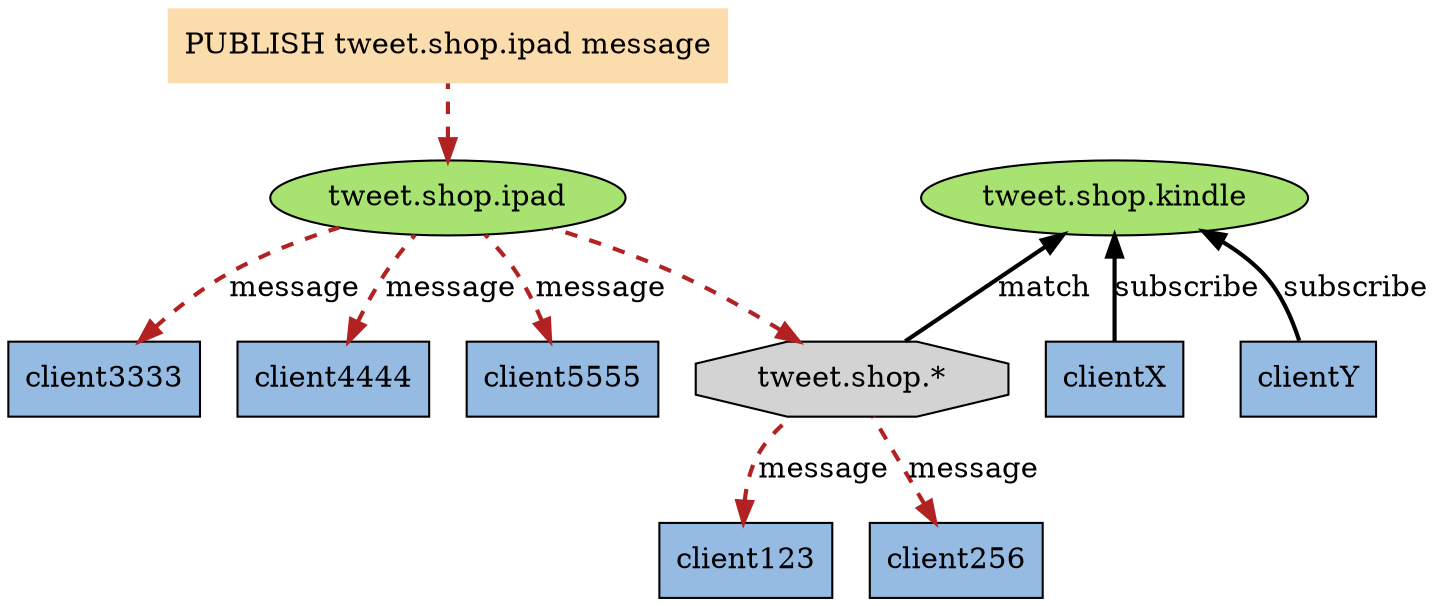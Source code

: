 digraph pattern_relation {
    
    rankdir = BT;

    node [style = filled];
    edge [style = bold];

    kindle [label = "tweet.shop.kindle", fillcolor = "#A8E270"];

    ipad [label = "tweet.shop.ipad", fillcolor = "#A8E270"];

    node [shape = octagon];
    pattern [label = "tweet.shop.*"];

    pattern -> kindle [label = "match"];
    pattern -> ipad [style = "bold, dashed", color = "#B22222", dir = back];

    node [shape = box];

    client123 -> pattern [label = "message", dir = back, style= "bold, dashed", color = "#B22222"];
    client256 -> pattern [label = "message", dir = back, style= "bold, dashed", color = "#B22222"];

    clientX -> kindle [label = "subscribe"];
    clientY -> kindle [label = "subscribe"];

    client3333 -> ipad [label = "message", style = "bold, dashed", color = "#B22222", dir = back];
    client4444 -> ipad [label = "message", style = "bold, dashed", color = "#B22222", dir = back];
    client5555 -> ipad [label = "message", style = "bold, dashed", color = "#B22222", dir = back];

    // new

    publish [label = "PUBLISH tweet.shop.ipad message", shape = plaintext, fillcolor = "#FADCAD"];

    ipad -> publish [style = "bold, dashed", color = "#B22222", dir = back];

    // client color

    client123 [fillcolor = "#95BBE3"];
    client256 [fillcolor = "#95BBE3"];

    clientX [fillcolor = "#95BBE3"];
    clientY [fillcolor = "#95BBE3"];

    client3333 [fillcolor = "#95BBE3"];
    client4444 [fillcolor = "#95BBE3"];
    client5555 [fillcolor = "#95BBE3"];



}
